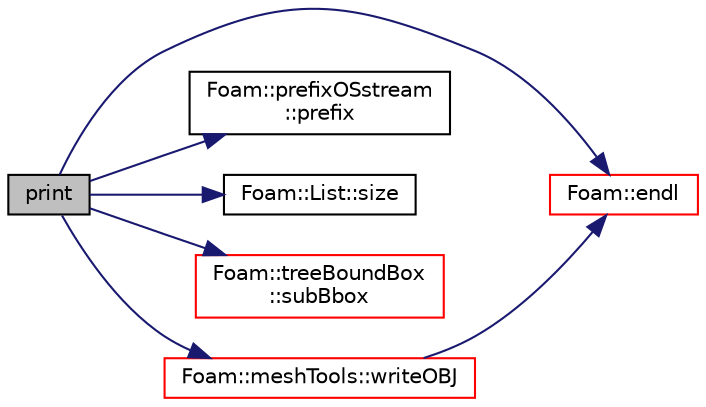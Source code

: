 digraph "print"
{
  bgcolor="transparent";
  edge [fontname="Helvetica",fontsize="10",labelfontname="Helvetica",labelfontsize="10"];
  node [fontname="Helvetica",fontsize="10",shape=record];
  rankdir="LR";
  Node1 [label="print",height=0.2,width=0.4,color="black", fillcolor="grey75", style="filled", fontcolor="black"];
  Node1 -> Node2 [color="midnightblue",fontsize="10",style="solid",fontname="Helvetica"];
  Node2 [label="Foam::endl",height=0.2,width=0.4,color="red",URL="$a10909.html#a2db8fe02a0d3909e9351bb4275b23ce4",tooltip="Add newline and flush stream. "];
  Node1 -> Node3 [color="midnightblue",fontsize="10",style="solid",fontname="Helvetica"];
  Node3 [label="Foam::prefixOSstream\l::prefix",height=0.2,width=0.4,color="black",URL="$a01996.html#a7b28612fbab27d368999c4e2d1c59889",tooltip="Return the prefix of the stream. "];
  Node1 -> Node4 [color="midnightblue",fontsize="10",style="solid",fontname="Helvetica"];
  Node4 [label="Foam::List::size",height=0.2,width=0.4,color="black",URL="$a01397.html#a8a5f6fa29bd4b500caf186f60245b384",tooltip="Override size to be inconsistent with allocated storage. "];
  Node1 -> Node5 [color="midnightblue",fontsize="10",style="solid",fontname="Helvetica"];
  Node5 [label="Foam::treeBoundBox\l::subBbox",height=0.2,width=0.4,color="red",URL="$a02762.html#a8114c20428d912e045ae278f0b8b6d21",tooltip="Sub box given by octant number. Midpoint calculated. "];
  Node1 -> Node6 [color="midnightblue",fontsize="10",style="solid",fontname="Helvetica"];
  Node6 [label="Foam::meshTools::writeOBJ",height=0.2,width=0.4,color="red",URL="$a10965.html#afd76c6ccc8ee4a5957f0232218167c17",tooltip="Write obj representation of point. "];
  Node6 -> Node2 [color="midnightblue",fontsize="10",style="solid",fontname="Helvetica"];
}
